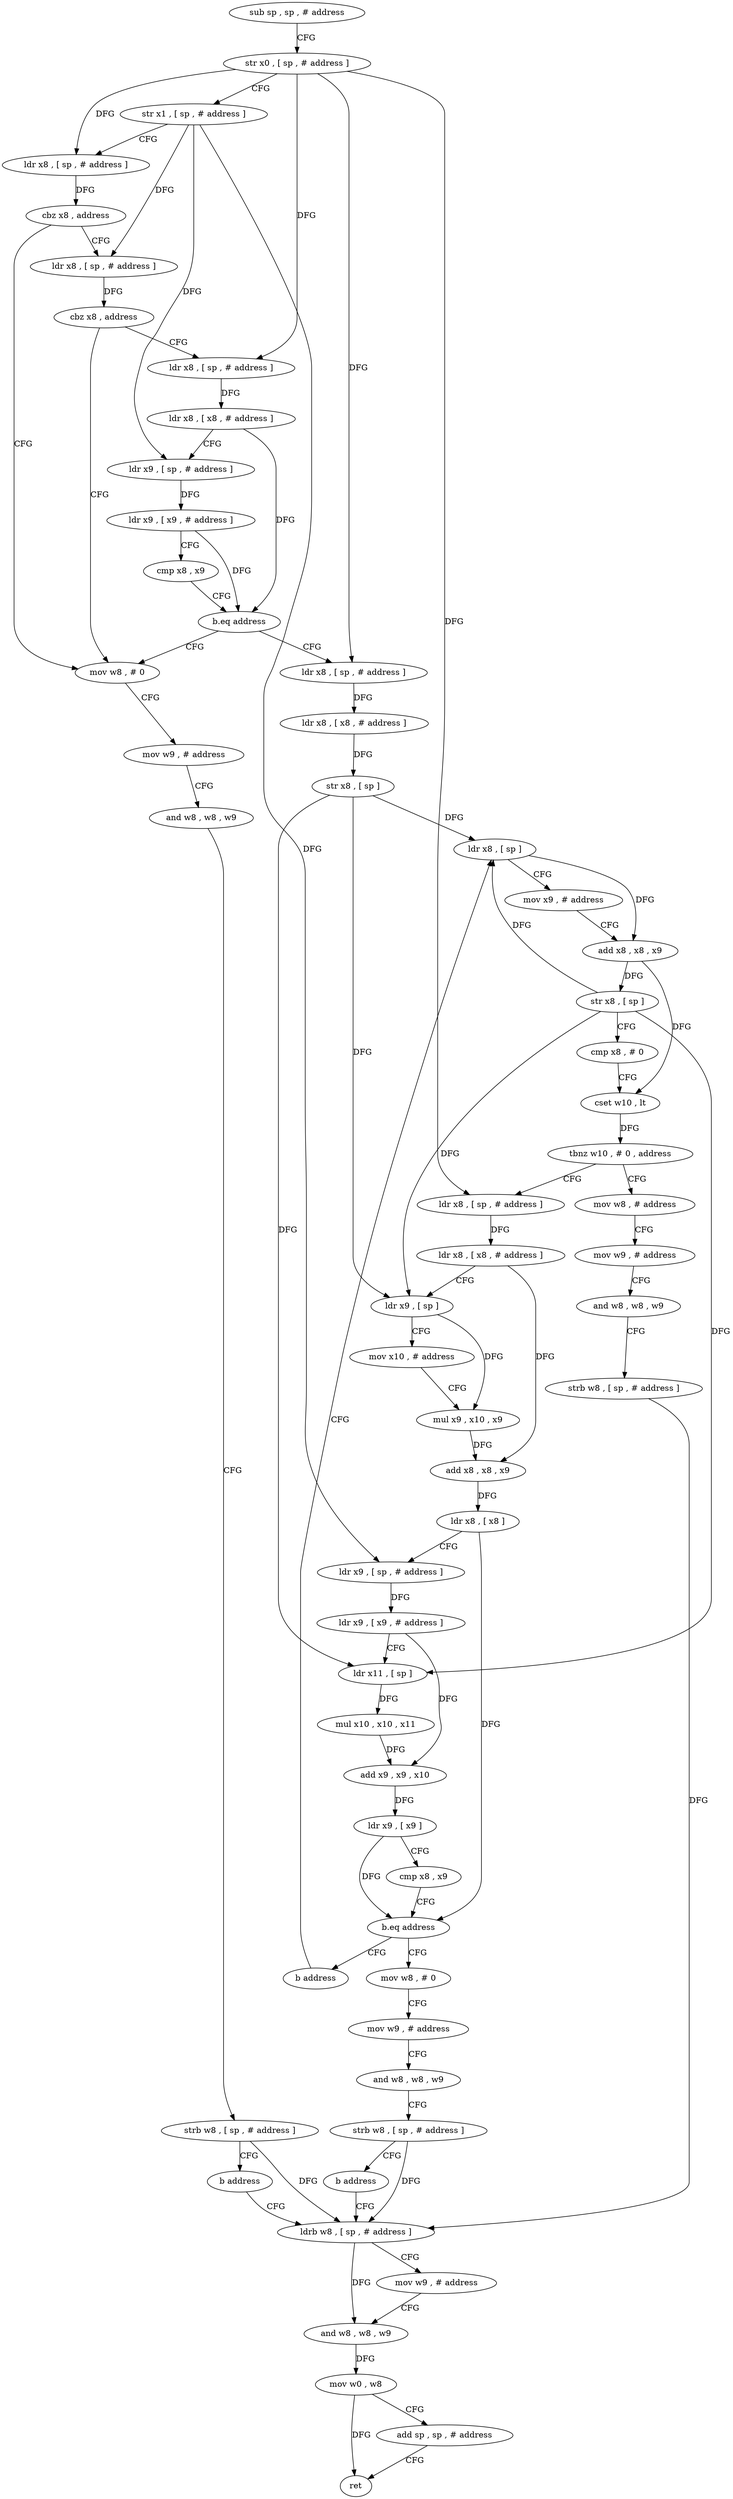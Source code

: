 digraph "func" {
"4282112" [label = "sub sp , sp , # address" ]
"4282116" [label = "str x0 , [ sp , # address ]" ]
"4282120" [label = "str x1 , [ sp , # address ]" ]
"4282124" [label = "ldr x8 , [ sp , # address ]" ]
"4282128" [label = "cbz x8 , address" ]
"4282164" [label = "mov w8 , # 0" ]
"4282132" [label = "ldr x8 , [ sp , # address ]" ]
"4282168" [label = "mov w9 , # address" ]
"4282172" [label = "and w8 , w8 , w9" ]
"4282176" [label = "strb w8 , [ sp , # address ]" ]
"4282180" [label = "b address" ]
"4282324" [label = "ldrb w8 , [ sp , # address ]" ]
"4282136" [label = "cbz x8 , address" ]
"4282140" [label = "ldr x8 , [ sp , # address ]" ]
"4282328" [label = "mov w9 , # address" ]
"4282332" [label = "and w8 , w8 , w9" ]
"4282336" [label = "mov w0 , w8" ]
"4282340" [label = "add sp , sp , # address" ]
"4282344" [label = "ret" ]
"4282144" [label = "ldr x8 , [ x8 , # address ]" ]
"4282148" [label = "ldr x9 , [ sp , # address ]" ]
"4282152" [label = "ldr x9 , [ x9 , # address ]" ]
"4282156" [label = "cmp x8 , x9" ]
"4282160" [label = "b.eq address" ]
"4282184" [label = "ldr x8 , [ sp , # address ]" ]
"4282188" [label = "ldr x8 , [ x8 , # address ]" ]
"4282192" [label = "str x8 , [ sp ]" ]
"4282196" [label = "ldr x8 , [ sp ]" ]
"4282308" [label = "mov w8 , # address" ]
"4282312" [label = "mov w9 , # address" ]
"4282316" [label = "and w8 , w8 , w9" ]
"4282320" [label = "strb w8 , [ sp , # address ]" ]
"4282224" [label = "ldr x8 , [ sp , # address ]" ]
"4282228" [label = "ldr x8 , [ x8 , # address ]" ]
"4282232" [label = "ldr x9 , [ sp ]" ]
"4282236" [label = "mov x10 , # address" ]
"4282240" [label = "mul x9 , x10 , x9" ]
"4282244" [label = "add x8 , x8 , x9" ]
"4282248" [label = "ldr x8 , [ x8 ]" ]
"4282252" [label = "ldr x9 , [ sp , # address ]" ]
"4282256" [label = "ldr x9 , [ x9 , # address ]" ]
"4282260" [label = "ldr x11 , [ sp ]" ]
"4282264" [label = "mul x10 , x10 , x11" ]
"4282268" [label = "add x9 , x9 , x10" ]
"4282272" [label = "ldr x9 , [ x9 ]" ]
"4282276" [label = "cmp x8 , x9" ]
"4282280" [label = "b.eq address" ]
"4282304" [label = "b address" ]
"4282284" [label = "mov w8 , # 0" ]
"4282288" [label = "mov w9 , # address" ]
"4282292" [label = "and w8 , w8 , w9" ]
"4282296" [label = "strb w8 , [ sp , # address ]" ]
"4282300" [label = "b address" ]
"4282200" [label = "mov x9 , # address" ]
"4282204" [label = "add x8 , x8 , x9" ]
"4282208" [label = "str x8 , [ sp ]" ]
"4282212" [label = "cmp x8 , # 0" ]
"4282216" [label = "cset w10 , lt" ]
"4282220" [label = "tbnz w10 , # 0 , address" ]
"4282112" -> "4282116" [ label = "CFG" ]
"4282116" -> "4282120" [ label = "CFG" ]
"4282116" -> "4282124" [ label = "DFG" ]
"4282116" -> "4282140" [ label = "DFG" ]
"4282116" -> "4282184" [ label = "DFG" ]
"4282116" -> "4282224" [ label = "DFG" ]
"4282120" -> "4282124" [ label = "CFG" ]
"4282120" -> "4282132" [ label = "DFG" ]
"4282120" -> "4282148" [ label = "DFG" ]
"4282120" -> "4282252" [ label = "DFG" ]
"4282124" -> "4282128" [ label = "DFG" ]
"4282128" -> "4282164" [ label = "CFG" ]
"4282128" -> "4282132" [ label = "CFG" ]
"4282164" -> "4282168" [ label = "CFG" ]
"4282132" -> "4282136" [ label = "DFG" ]
"4282168" -> "4282172" [ label = "CFG" ]
"4282172" -> "4282176" [ label = "CFG" ]
"4282176" -> "4282180" [ label = "CFG" ]
"4282176" -> "4282324" [ label = "DFG" ]
"4282180" -> "4282324" [ label = "CFG" ]
"4282324" -> "4282328" [ label = "CFG" ]
"4282324" -> "4282332" [ label = "DFG" ]
"4282136" -> "4282164" [ label = "CFG" ]
"4282136" -> "4282140" [ label = "CFG" ]
"4282140" -> "4282144" [ label = "DFG" ]
"4282328" -> "4282332" [ label = "CFG" ]
"4282332" -> "4282336" [ label = "DFG" ]
"4282336" -> "4282340" [ label = "CFG" ]
"4282336" -> "4282344" [ label = "DFG" ]
"4282340" -> "4282344" [ label = "CFG" ]
"4282144" -> "4282148" [ label = "CFG" ]
"4282144" -> "4282160" [ label = "DFG" ]
"4282148" -> "4282152" [ label = "DFG" ]
"4282152" -> "4282156" [ label = "CFG" ]
"4282152" -> "4282160" [ label = "DFG" ]
"4282156" -> "4282160" [ label = "CFG" ]
"4282160" -> "4282184" [ label = "CFG" ]
"4282160" -> "4282164" [ label = "CFG" ]
"4282184" -> "4282188" [ label = "DFG" ]
"4282188" -> "4282192" [ label = "DFG" ]
"4282192" -> "4282196" [ label = "DFG" ]
"4282192" -> "4282232" [ label = "DFG" ]
"4282192" -> "4282260" [ label = "DFG" ]
"4282196" -> "4282200" [ label = "CFG" ]
"4282196" -> "4282204" [ label = "DFG" ]
"4282308" -> "4282312" [ label = "CFG" ]
"4282312" -> "4282316" [ label = "CFG" ]
"4282316" -> "4282320" [ label = "CFG" ]
"4282320" -> "4282324" [ label = "DFG" ]
"4282224" -> "4282228" [ label = "DFG" ]
"4282228" -> "4282232" [ label = "CFG" ]
"4282228" -> "4282244" [ label = "DFG" ]
"4282232" -> "4282236" [ label = "CFG" ]
"4282232" -> "4282240" [ label = "DFG" ]
"4282236" -> "4282240" [ label = "CFG" ]
"4282240" -> "4282244" [ label = "DFG" ]
"4282244" -> "4282248" [ label = "DFG" ]
"4282248" -> "4282252" [ label = "CFG" ]
"4282248" -> "4282280" [ label = "DFG" ]
"4282252" -> "4282256" [ label = "DFG" ]
"4282256" -> "4282260" [ label = "CFG" ]
"4282256" -> "4282268" [ label = "DFG" ]
"4282260" -> "4282264" [ label = "DFG" ]
"4282264" -> "4282268" [ label = "DFG" ]
"4282268" -> "4282272" [ label = "DFG" ]
"4282272" -> "4282276" [ label = "CFG" ]
"4282272" -> "4282280" [ label = "DFG" ]
"4282276" -> "4282280" [ label = "CFG" ]
"4282280" -> "4282304" [ label = "CFG" ]
"4282280" -> "4282284" [ label = "CFG" ]
"4282304" -> "4282196" [ label = "CFG" ]
"4282284" -> "4282288" [ label = "CFG" ]
"4282288" -> "4282292" [ label = "CFG" ]
"4282292" -> "4282296" [ label = "CFG" ]
"4282296" -> "4282300" [ label = "CFG" ]
"4282296" -> "4282324" [ label = "DFG" ]
"4282300" -> "4282324" [ label = "CFG" ]
"4282200" -> "4282204" [ label = "CFG" ]
"4282204" -> "4282208" [ label = "DFG" ]
"4282204" -> "4282216" [ label = "DFG" ]
"4282208" -> "4282212" [ label = "CFG" ]
"4282208" -> "4282196" [ label = "DFG" ]
"4282208" -> "4282232" [ label = "DFG" ]
"4282208" -> "4282260" [ label = "DFG" ]
"4282212" -> "4282216" [ label = "CFG" ]
"4282216" -> "4282220" [ label = "DFG" ]
"4282220" -> "4282308" [ label = "CFG" ]
"4282220" -> "4282224" [ label = "CFG" ]
}
